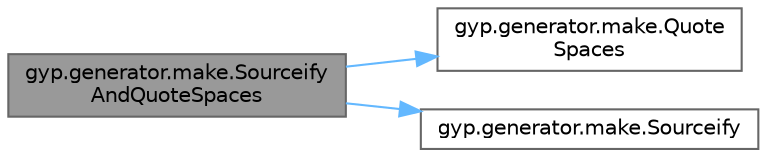 digraph "gyp.generator.make.SourceifyAndQuoteSpaces"
{
 // LATEX_PDF_SIZE
  bgcolor="transparent";
  edge [fontname=Helvetica,fontsize=10,labelfontname=Helvetica,labelfontsize=10];
  node [fontname=Helvetica,fontsize=10,shape=box,height=0.2,width=0.4];
  rankdir="LR";
  Node1 [id="Node000001",label="gyp.generator.make.Sourceify\lAndQuoteSpaces",height=0.2,width=0.4,color="gray40", fillcolor="grey60", style="filled", fontcolor="black",tooltip=" "];
  Node1 -> Node2 [id="edge5_Node000001_Node000002",color="steelblue1",style="solid",tooltip=" "];
  Node2 [id="Node000002",label="gyp.generator.make.Quote\lSpaces",height=0.2,width=0.4,color="grey40", fillcolor="white", style="filled",URL="$namespacegyp_1_1generator_1_1make.html#ac6a5dffb9984a27c290087a8e4ec356d",tooltip=" "];
  Node1 -> Node3 [id="edge6_Node000001_Node000003",color="steelblue1",style="solid",tooltip=" "];
  Node3 [id="Node000003",label="gyp.generator.make.Sourceify",height=0.2,width=0.4,color="grey40", fillcolor="white", style="filled",URL="$namespacegyp_1_1generator_1_1make.html#a18288092ca27a15d056c5b43ce8d5544",tooltip=" "];
}
